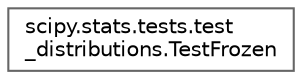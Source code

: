 digraph "Graphical Class Hierarchy"
{
 // LATEX_PDF_SIZE
  bgcolor="transparent";
  edge [fontname=Helvetica,fontsize=10,labelfontname=Helvetica,labelfontsize=10];
  node [fontname=Helvetica,fontsize=10,shape=box,height=0.2,width=0.4];
  rankdir="LR";
  Node0 [id="Node000000",label="scipy.stats.tests.test\l_distributions.TestFrozen",height=0.2,width=0.4,color="grey40", fillcolor="white", style="filled",URL="$d4/d90/classscipy_1_1stats_1_1tests_1_1test__distributions_1_1TestFrozen.html",tooltip=" "];
}
